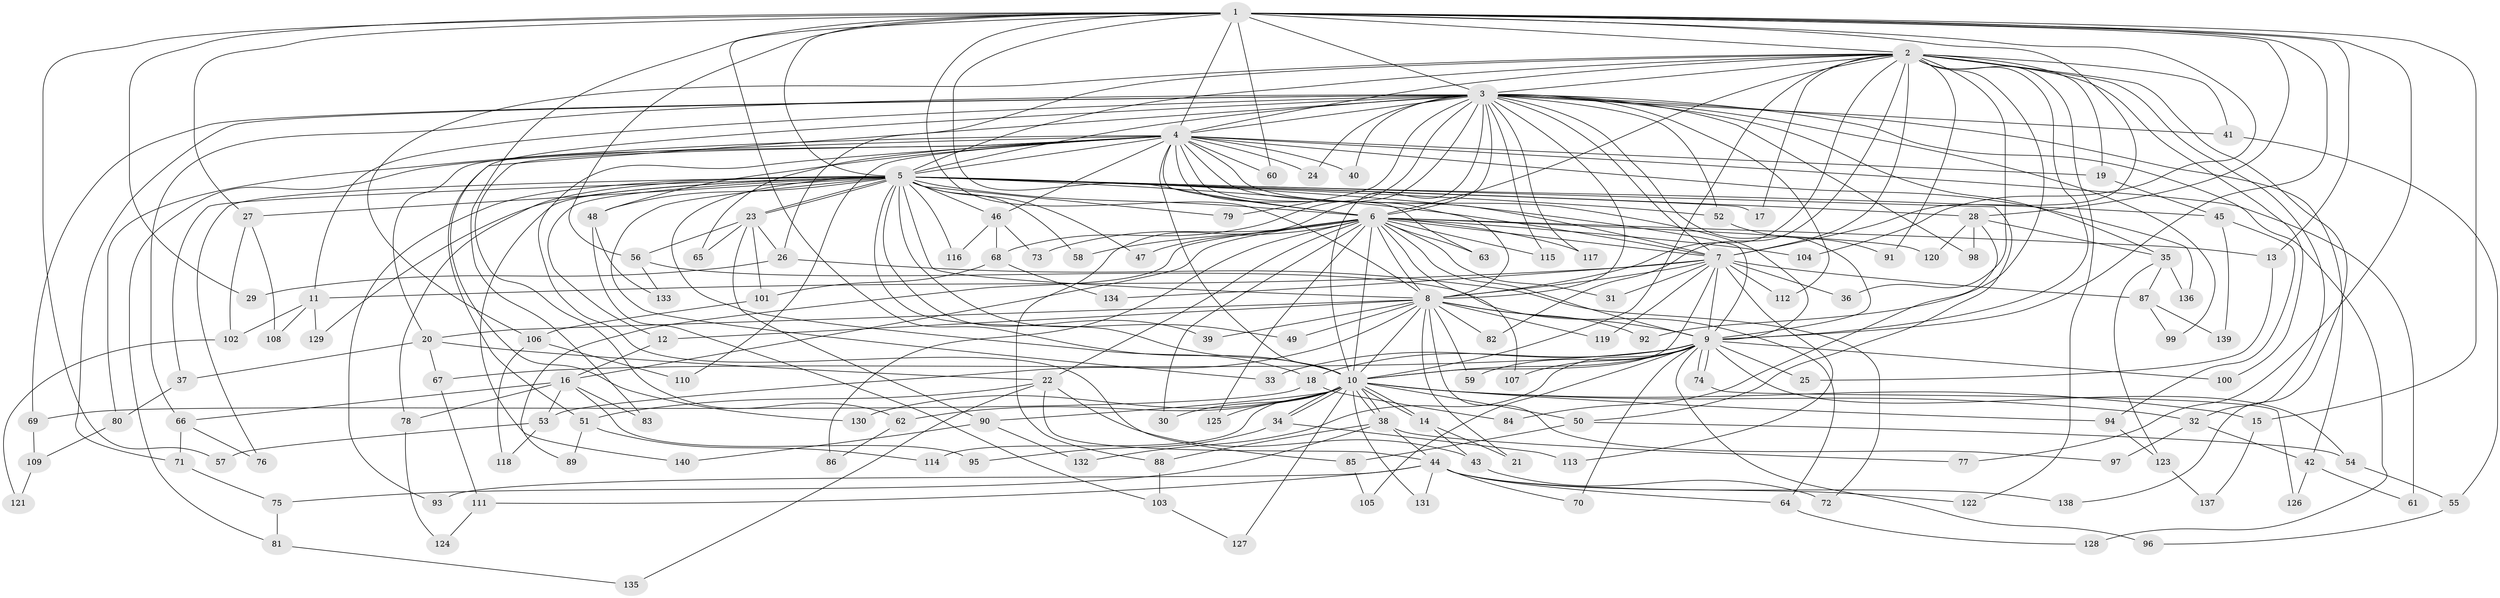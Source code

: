 // Generated by graph-tools (version 1.1) at 2025/25/03/09/25 03:25:40]
// undirected, 140 vertices, 305 edges
graph export_dot {
graph [start="1"]
  node [color=gray90,style=filled];
  1;
  2;
  3;
  4;
  5;
  6;
  7;
  8;
  9;
  10;
  11;
  12;
  13;
  14;
  15;
  16;
  17;
  18;
  19;
  20;
  21;
  22;
  23;
  24;
  25;
  26;
  27;
  28;
  29;
  30;
  31;
  32;
  33;
  34;
  35;
  36;
  37;
  38;
  39;
  40;
  41;
  42;
  43;
  44;
  45;
  46;
  47;
  48;
  49;
  50;
  51;
  52;
  53;
  54;
  55;
  56;
  57;
  58;
  59;
  60;
  61;
  62;
  63;
  64;
  65;
  66;
  67;
  68;
  69;
  70;
  71;
  72;
  73;
  74;
  75;
  76;
  77;
  78;
  79;
  80;
  81;
  82;
  83;
  84;
  85;
  86;
  87;
  88;
  89;
  90;
  91;
  92;
  93;
  94;
  95;
  96;
  97;
  98;
  99;
  100;
  101;
  102;
  103;
  104;
  105;
  106;
  107;
  108;
  109;
  110;
  111;
  112;
  113;
  114;
  115;
  116;
  117;
  118;
  119;
  120;
  121;
  122;
  123;
  124;
  125;
  126;
  127;
  128;
  129;
  130;
  131;
  132;
  133;
  134;
  135;
  136;
  137;
  138;
  139;
  140;
  1 -- 2;
  1 -- 3;
  1 -- 4;
  1 -- 5;
  1 -- 6;
  1 -- 7;
  1 -- 8;
  1 -- 9;
  1 -- 10;
  1 -- 13;
  1 -- 15;
  1 -- 27;
  1 -- 28;
  1 -- 29;
  1 -- 56;
  1 -- 57;
  1 -- 60;
  1 -- 77;
  1 -- 83;
  1 -- 104;
  2 -- 3;
  2 -- 4;
  2 -- 5;
  2 -- 6;
  2 -- 7;
  2 -- 8;
  2 -- 9;
  2 -- 10;
  2 -- 17;
  2 -- 19;
  2 -- 26;
  2 -- 32;
  2 -- 36;
  2 -- 41;
  2 -- 82;
  2 -- 91;
  2 -- 92;
  2 -- 100;
  2 -- 106;
  2 -- 122;
  2 -- 138;
  3 -- 4;
  3 -- 5;
  3 -- 6;
  3 -- 7;
  3 -- 8;
  3 -- 9;
  3 -- 10;
  3 -- 11;
  3 -- 24;
  3 -- 35;
  3 -- 40;
  3 -- 41;
  3 -- 42;
  3 -- 51;
  3 -- 52;
  3 -- 66;
  3 -- 68;
  3 -- 69;
  3 -- 71;
  3 -- 79;
  3 -- 88;
  3 -- 98;
  3 -- 99;
  3 -- 112;
  3 -- 115;
  3 -- 117;
  3 -- 128;
  3 -- 130;
  4 -- 5;
  4 -- 6;
  4 -- 7;
  4 -- 8;
  4 -- 9;
  4 -- 10;
  4 -- 19;
  4 -- 20;
  4 -- 24;
  4 -- 40;
  4 -- 46;
  4 -- 48;
  4 -- 60;
  4 -- 61;
  4 -- 62;
  4 -- 63;
  4 -- 65;
  4 -- 80;
  4 -- 81;
  4 -- 85;
  4 -- 110;
  4 -- 136;
  5 -- 6;
  5 -- 7;
  5 -- 8;
  5 -- 9;
  5 -- 10;
  5 -- 12;
  5 -- 17;
  5 -- 18;
  5 -- 23;
  5 -- 23;
  5 -- 27;
  5 -- 28;
  5 -- 33;
  5 -- 37;
  5 -- 39;
  5 -- 45;
  5 -- 46;
  5 -- 47;
  5 -- 48;
  5 -- 49;
  5 -- 50;
  5 -- 52;
  5 -- 58;
  5 -- 76;
  5 -- 78;
  5 -- 79;
  5 -- 93;
  5 -- 116;
  5 -- 129;
  5 -- 140;
  6 -- 7;
  6 -- 8;
  6 -- 9;
  6 -- 10;
  6 -- 13;
  6 -- 16;
  6 -- 22;
  6 -- 30;
  6 -- 31;
  6 -- 47;
  6 -- 58;
  6 -- 63;
  6 -- 73;
  6 -- 86;
  6 -- 89;
  6 -- 104;
  6 -- 107;
  6 -- 115;
  6 -- 117;
  6 -- 120;
  6 -- 125;
  7 -- 8;
  7 -- 9;
  7 -- 10;
  7 -- 11;
  7 -- 31;
  7 -- 36;
  7 -- 87;
  7 -- 112;
  7 -- 113;
  7 -- 119;
  7 -- 134;
  8 -- 9;
  8 -- 10;
  8 -- 12;
  8 -- 20;
  8 -- 21;
  8 -- 39;
  8 -- 49;
  8 -- 53;
  8 -- 59;
  8 -- 82;
  8 -- 92;
  8 -- 97;
  8 -- 119;
  9 -- 10;
  9 -- 18;
  9 -- 25;
  9 -- 33;
  9 -- 54;
  9 -- 59;
  9 -- 67;
  9 -- 70;
  9 -- 74;
  9 -- 74;
  9 -- 96;
  9 -- 100;
  9 -- 105;
  9 -- 107;
  9 -- 132;
  10 -- 14;
  10 -- 14;
  10 -- 15;
  10 -- 30;
  10 -- 32;
  10 -- 34;
  10 -- 34;
  10 -- 38;
  10 -- 38;
  10 -- 50;
  10 -- 62;
  10 -- 90;
  10 -- 94;
  10 -- 114;
  10 -- 125;
  10 -- 127;
  10 -- 130;
  10 -- 131;
  11 -- 102;
  11 -- 108;
  11 -- 129;
  12 -- 16;
  13 -- 25;
  14 -- 21;
  14 -- 43;
  15 -- 137;
  16 -- 53;
  16 -- 66;
  16 -- 78;
  16 -- 83;
  16 -- 95;
  18 -- 69;
  18 -- 84;
  19 -- 45;
  20 -- 22;
  20 -- 37;
  20 -- 67;
  22 -- 43;
  22 -- 44;
  22 -- 51;
  22 -- 135;
  23 -- 26;
  23 -- 56;
  23 -- 65;
  23 -- 90;
  23 -- 101;
  26 -- 29;
  26 -- 72;
  27 -- 102;
  27 -- 108;
  28 -- 35;
  28 -- 84;
  28 -- 98;
  28 -- 120;
  32 -- 42;
  32 -- 97;
  34 -- 95;
  34 -- 113;
  35 -- 87;
  35 -- 123;
  35 -- 136;
  37 -- 80;
  38 -- 44;
  38 -- 75;
  38 -- 77;
  38 -- 88;
  41 -- 55;
  42 -- 61;
  42 -- 126;
  43 -- 72;
  44 -- 64;
  44 -- 70;
  44 -- 93;
  44 -- 111;
  44 -- 122;
  44 -- 131;
  44 -- 138;
  45 -- 94;
  45 -- 139;
  46 -- 68;
  46 -- 73;
  46 -- 116;
  48 -- 103;
  48 -- 133;
  50 -- 54;
  50 -- 85;
  51 -- 89;
  51 -- 114;
  52 -- 91;
  53 -- 57;
  53 -- 118;
  54 -- 55;
  55 -- 96;
  56 -- 64;
  56 -- 133;
  62 -- 86;
  64 -- 128;
  66 -- 71;
  66 -- 76;
  67 -- 111;
  68 -- 101;
  68 -- 134;
  69 -- 109;
  71 -- 75;
  74 -- 126;
  75 -- 81;
  78 -- 124;
  80 -- 109;
  81 -- 135;
  85 -- 105;
  87 -- 99;
  87 -- 139;
  88 -- 103;
  90 -- 132;
  90 -- 140;
  94 -- 123;
  101 -- 106;
  102 -- 121;
  103 -- 127;
  106 -- 110;
  106 -- 118;
  109 -- 121;
  111 -- 124;
  123 -- 137;
}
